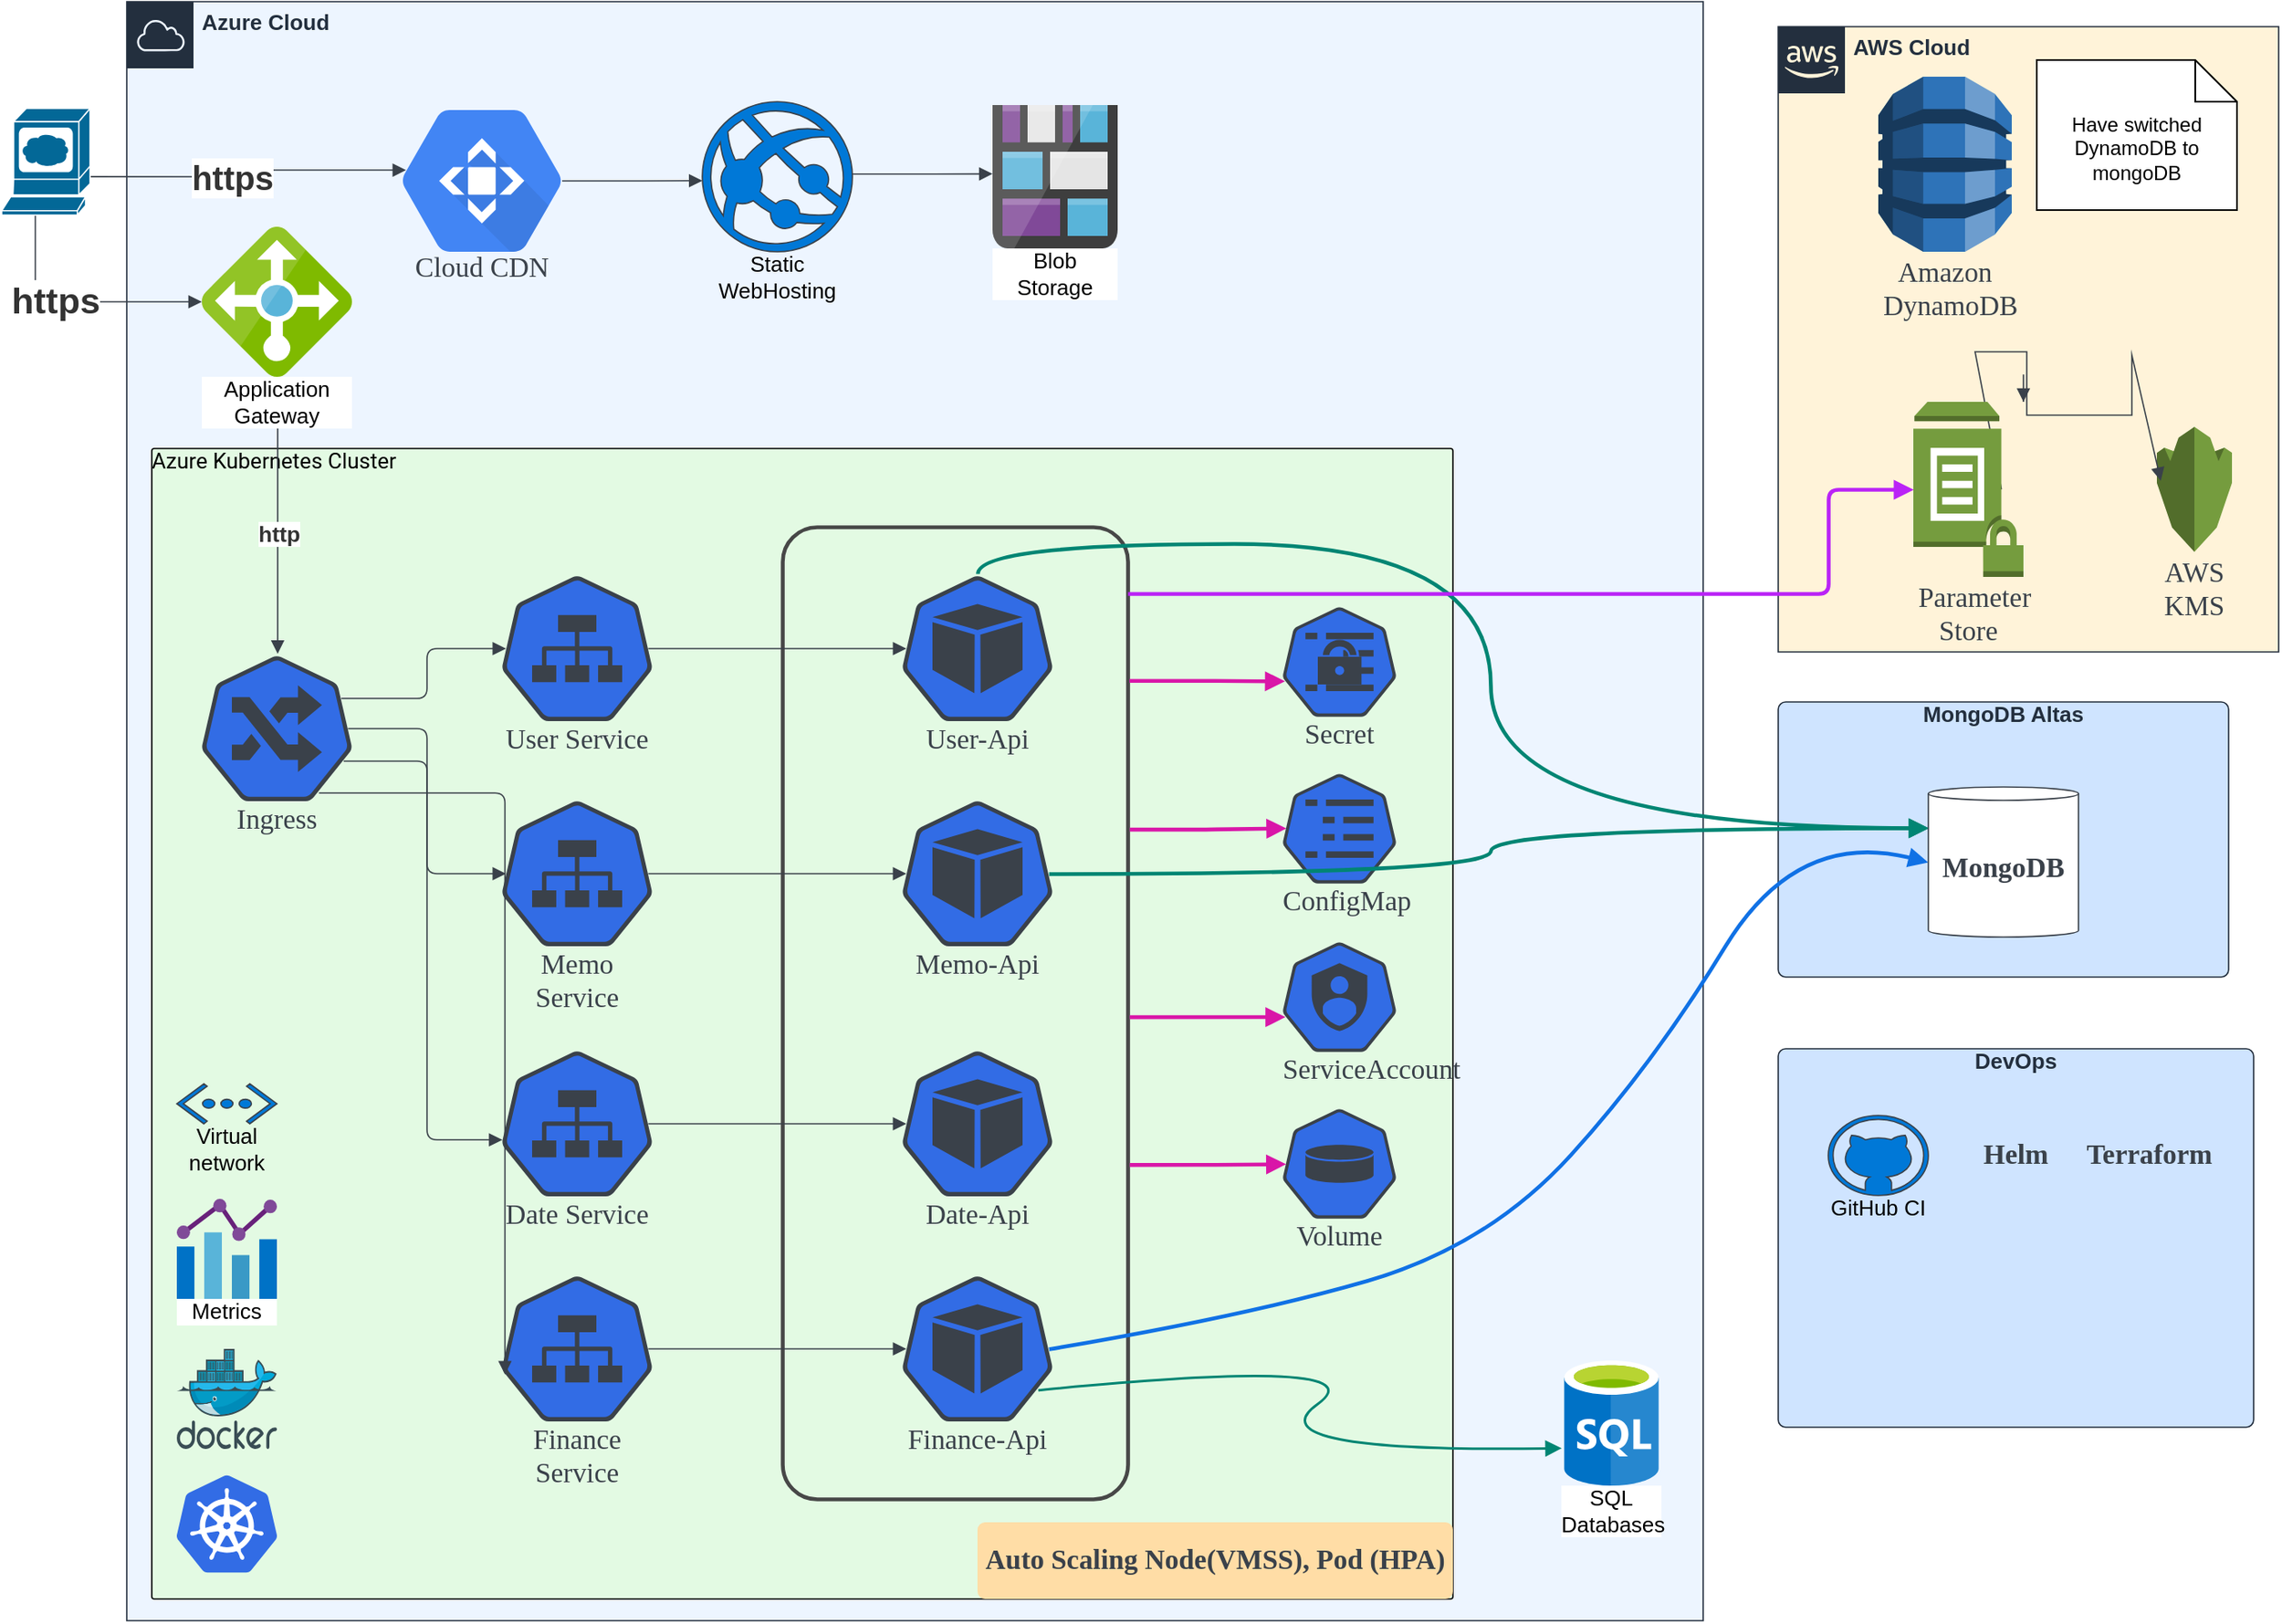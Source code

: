 <mxfile version="20.2.8" type="device"><diagram id="iez5mag5tnoifn4MWuMf" name="Page-1"><mxGraphModel dx="1955" dy="1018" grid="1" gridSize="10" guides="1" tooltips="1" connect="1" arrows="1" fold="1" page="1" pageScale="1" pageWidth="850" pageHeight="1100" background="none" math="0" shadow="0"><root><mxCell id="0"/><mxCell id="1" parent="0"/><UserObject label="Azure Cloud" lucidchartObjectId="eo8HAXTNlG60" id="YE3Bc1Ly-GMKidWYqyjZ-4"><mxCell style="html=1;overflow=block;blockSpacing=1;whiteSpace=wrap;shape=mxgraph.aws4.group;grIcon=mxgraph.aws4.group_aws_cloud;verticalAlign=top;align=left;grIconSize=40;spacingLeft=45;spacingTop=5;container=1;pointerEvents=0;collapsible=0;recursiveResize=0;fontSize=13;fontColor=#232f3e;fontStyle=1;spacing=0;strokeColor=#232f3e;strokeOpacity=100;fillOpacity=100;rounded=1;absoluteArcSize=1;arcSize=9;fillColor=#edf5ff;strokeWidth=0.8;" vertex="1" parent="1"><mxGeometry x="90" y="15" width="945" height="971" as="geometry"/></mxCell></UserObject><UserObject label="SQL Databases" lucidchartObjectId="Jy7H-GORN2o1" id="YE3Bc1Ly-GMKidWYqyjZ-10"><mxCell style="overflow=block;blockSpacing=1;whiteSpace=wrap;aspect=fixed;html=1;points=[];align=center;verticalAlign=top;image;image=img/lib/mscae/SQL_Database_generic.svg;fontSize=13;spacing=0;strokeColor=#3a414a;strokeOpacity=100;rounded=1;absoluteArcSize=1;arcSize=9;fillColor=#0072c6;strokeWidth=0.8;" vertex="1" parent="YE3Bc1Ly-GMKidWYqyjZ-4"><mxGeometry x="860" y="815" width="60" height="75" as="geometry"/></mxCell></UserObject><UserObject label="Azure Kubernetes Cluster" lucidchartObjectId="dr8He9vqIjjO" id="YE3Bc1Ly-GMKidWYqyjZ-5"><mxCell style="html=1;overflow=block;blockSpacing=1;whiteSpace=wrap;fontSize=13;fontFamily=Roboto;align=left;spacing=0;verticalAlign=top;fillOpacity=100;rounded=1;absoluteArcSize=1;arcSize=3;fillColor=#e3fae3;strokeWidth=0.8;container=1;pointerEvents=0;collapsible=0;recursiveResize=0;" vertex="1" parent="1"><mxGeometry x="105" y="283" width="780" height="690" as="geometry"/></mxCell></UserObject><UserObject label="AWS Cloud" lucidchartObjectId="0J7H7C4oCejB" id="YE3Bc1Ly-GMKidWYqyjZ-6"><mxCell style="html=1;overflow=block;blockSpacing=1;whiteSpace=wrap;shape=mxgraph.aws4.group;grIcon=mxgraph.aws4.group_aws_cloud_alt;verticalAlign=top;align=left;grIconSize=40;spacingLeft=45;spacingTop=5;container=1;pointerEvents=0;collapsible=0;recursiveResize=0;fontSize=13;fontColor=#232f3e;fontStyle=1;spacing=0;strokeColor=#232f3e;strokeOpacity=100;fillOpacity=100;rounded=1;absoluteArcSize=1;arcSize=9;fillColor=#fff3d9;strokeWidth=0.8;" vertex="1" parent="1"><mxGeometry x="1080" y="30" width="300" height="375" as="geometry"/></mxCell></UserObject><mxCell id="YE3Bc1Ly-GMKidWYqyjZ-69" value="Have switched DynamoDB to mongoDB" style="shape=note2;boundedLbl=1;whiteSpace=wrap;html=1;size=25;verticalAlign=top;align=center;" vertex="1" parent="YE3Bc1Ly-GMKidWYqyjZ-6"><mxGeometry x="155" y="20" width="120" height="90" as="geometry"/></mxCell><UserObject label="" lucidchartObjectId="307HYiEtavMO" id="YE3Bc1Ly-GMKidWYqyjZ-7"><mxCell style="html=1;overflow=block;blockSpacing=1;whiteSpace=wrap;rounded=1;arcSize=10;dashed=0;fillColor=#DBDBDB;gradientColor=none;verticalAlign=bottom;fontSize=13;spacing=0;strokeColor=#474747;fillOpacity=0;strokeWidth=2.3;container=1;pointerEvents=0;collapsible=0;recursiveResize=0;" vertex="1" parent="1"><mxGeometry x="483" y="330" width="207" height="583" as="geometry"/></mxCell></UserObject><UserObject label="MongoDB Altas" lucidchartObjectId="xM8HdvlKd6BG" id="YE3Bc1Ly-GMKidWYqyjZ-8"><mxCell style="html=1;overflow=block;blockSpacing=1;whiteSpace=wrap;verticalAlign=top;container=1;pointerEvents=0;collapsible=0;recursiveResize=0;fontSize=13;fontColor=#232f3e;fontStyle=1;spacing=0;strokeColor=#232f3e;strokeOpacity=100;fillOpacity=100;rounded=1;absoluteArcSize=1;arcSize=9;fillColor=#cfe4ff;strokeWidth=0.8;" vertex="1" parent="1"><mxGeometry x="1080" y="435" width="270" height="165" as="geometry"/></mxCell></UserObject><UserObject label="DevOps" lucidchartObjectId="qw9HXKqoaKra" id="YE3Bc1Ly-GMKidWYqyjZ-9"><mxCell style="html=1;overflow=block;blockSpacing=1;whiteSpace=wrap;verticalAlign=top;container=1;pointerEvents=0;collapsible=0;recursiveResize=0;fontSize=13;fontColor=#232f3e;fontStyle=1;spacing=0;strokeColor=#232f3e;strokeOpacity=100;fillOpacity=100;rounded=1;absoluteArcSize=1;arcSize=9;fillColor=#cfe4ff;strokeWidth=0.8;" vertex="1" parent="1"><mxGeometry x="1080" y="643" width="285" height="227" as="geometry"/></mxCell></UserObject><UserObject label="Terraform" lucidchartObjectId="vB9HROdH5dwt" id="YE3Bc1Ly-GMKidWYqyjZ-67"><mxCell style="html=1;overflow=block;blockSpacing=1;whiteSpace=wrap;fontSize=16.7;fontFamily=Liberation Serif;fontColor=#3a414a;fontStyle=1;spacing=3.8;strokeOpacity=0;fillOpacity=0;rounded=1;absoluteArcSize=1;arcSize=9;fillColor=#ffffff;strokeWidth=0.8;" vertex="1" parent="YE3Bc1Ly-GMKidWYqyjZ-9"><mxGeometry x="170" y="35.5" width="105" height="57" as="geometry"/></mxCell></UserObject><UserObject label="Helm" lucidchartObjectId="vB9HROdH5dwt" id="YE3Bc1Ly-GMKidWYqyjZ-62"><mxCell style="html=1;overflow=block;blockSpacing=1;whiteSpace=wrap;fontSize=16.7;fontFamily=Liberation Serif;fontColor=#3a414a;fontStyle=1;spacing=3.8;strokeOpacity=0;fillOpacity=0;rounded=1;absoluteArcSize=1;arcSize=9;fillColor=#ffffff;strokeWidth=0.8;" vertex="1" parent="YE3Bc1Ly-GMKidWYqyjZ-9"><mxGeometry x="90" y="35.5" width="105" height="57" as="geometry"/></mxCell></UserObject><UserObject label="AWS KMS" lucidchartObjectId="wB7HVdse71.k" id="YE3Bc1Ly-GMKidWYqyjZ-11"><mxCell style="html=1;overflow=block;blockSpacing=1;whiteSpace=wrap;shape=mxgraph.aws3.kms;labelPosition=center;verticalLabelPosition=bottom;align=center;verticalAlign=top;pointerEvents=1;fontSize=16.7;fontFamily=Liberation Serif;fontColor=#3a414a;spacing=3.8;strokeColor=#3a414a;strokeOpacity=100;rounded=1;absoluteArcSize=1;arcSize=9;fillColor=#759c3e;strokeWidth=0.8;" vertex="1" parent="1"><mxGeometry x="1307" y="270" width="45" height="75" as="geometry"/></mxCell></UserObject><UserObject label="" lucidchartObjectId="EB7HCXybfMkx" id="YE3Bc1Ly-GMKidWYqyjZ-12"><mxCell style="html=1;jettySize=18;whiteSpace=wrap;fontSize=13;strokeColor=#3a414a;strokeOpacity=100;strokeWidth=0.8;rounded=0;startArrow=none;endArrow=block;endFill=1;exitX=0.8;exitY=0.5;exitPerimeter=0;entryX=0.052;entryY=0.432;entryPerimeter=0;" edge="1" parent="1" source="YE3Bc1Ly-GMKidWYqyjZ-14" target="YE3Bc1Ly-GMKidWYqyjZ-11"><mxGeometry width="100" height="100" relative="1" as="geometry"><Array as="points"><mxPoint x="1198" y="225"/><mxPoint x="1229" y="225"/><mxPoint x="1229" y="263"/><mxPoint x="1292" y="263"/><mxPoint x="1292" y="227"/></Array></mxGeometry></mxCell></UserObject><UserObject label="Amazon DynamoDB" lucidchartObjectId="2H7HOcnEDufK" id="YE3Bc1Ly-GMKidWYqyjZ-13"><mxCell style="html=1;overflow=block;blockSpacing=1;whiteSpace=wrap;shape=mxgraph.aws3.dynamo_db;labelPosition=center;verticalLabelPosition=bottom;align=center;verticalAlign=top;pointerEvents=1;fontSize=16.7;fontFamily=Liberation Serif;fontColor=#3a414a;spacing=3.8;strokeColor=#3a414a;strokeOpacity=100;rounded=1;absoluteArcSize=1;arcSize=9;fillColor=#2e73b8;strokeWidth=0.8;" vertex="1" parent="1"><mxGeometry x="1140" y="60" width="80" height="105" as="geometry"/></mxCell></UserObject><UserObject label="Parameter Store" lucidchartObjectId="xI7HAmYK7eIa" id="YE3Bc1Ly-GMKidWYqyjZ-14"><mxCell style="html=1;overflow=block;blockSpacing=1;whiteSpace=wrap;shape=mxgraph.aws3.parameter_store;labelPosition=center;verticalLabelPosition=bottom;align=center;verticalAlign=top;pointerEvents=1;fontSize=16.7;fontFamily=Liberation Serif;fontColor=#3a414a;spacing=3.8;strokeColor=#3a414a;strokeOpacity=100;rounded=1;absoluteArcSize=1;arcSize=9;fillColor=#759c3e;strokeWidth=0.8;" vertex="1" parent="1"><mxGeometry x="1161" y="255" width="66" height="105" as="geometry"/></mxCell></UserObject><UserObject label="" lucidchartObjectId="EI7Hm8h2c58K" id="YE3Bc1Ly-GMKidWYqyjZ-15"><mxCell style="html=1;jettySize=18;whiteSpace=wrap;fontSize=13;strokeColor=#3a414a;strokeOpacity=100;strokeWidth=0.8;rounded=1;arcSize=12;edgeStyle=orthogonalEdgeStyle;startArrow=none;endArrow=block;endFill=1;exitY=0.013;exitPerimeter=0;entryY=0.013;entryPerimeter=0;" edge="1" parent="1" source="YE3Bc1Ly-GMKidWYqyjZ-14" target="YE3Bc1Ly-GMKidWYqyjZ-14"><mxGeometry width="100" height="100" relative="1" as="geometry"><Array as="points"><mxPoint x="1227" y="236" generated="1"/><mxPoint x="1227" y="236" generated="1"/></Array></mxGeometry></mxCell></UserObject><UserObject label="User Service" lucidchartObjectId="RL7HMk.XXMAM" id="YE3Bc1Ly-GMKidWYqyjZ-16"><mxCell style="overflow=block;blockSpacing=1;whiteSpace=wrap;html=1;verticalLabelPosition=bottom;verticalAlign=top;shape=mxgraph.kubernetes.icon;prIcon=svc;fontSize=16.7;fontFamily=Liberation Serif;fontColor=#3a414a;spacing=0;strokeColor=#3a414a;strokeOpacity=100;rounded=1;absoluteArcSize=1;arcSize=9;fillColor=#326ce5;strokeWidth=0.8;" vertex="1" parent="1"><mxGeometry x="315" y="358" width="90" height="90" as="geometry"/></mxCell></UserObject><UserObject label="Ingress" lucidchartObjectId="VL7HWF5iD1hL" id="YE3Bc1Ly-GMKidWYqyjZ-17"><mxCell style="overflow=block;blockSpacing=1;whiteSpace=wrap;html=1;verticalLabelPosition=bottom;verticalAlign=top;shape=mxgraph.kubernetes.icon;prIcon=ing;fontSize=16.7;fontFamily=Liberation Serif;fontColor=#3a414a;spacing=0;strokeColor=#3a414a;strokeOpacity=100;rounded=1;absoluteArcSize=1;arcSize=9;fillColor=#326ce5;strokeWidth=0.8;" vertex="1" parent="1"><mxGeometry x="135" y="406" width="90" height="90" as="geometry"/></mxCell></UserObject><UserObject label="Memo Service" lucidchartObjectId="-L7HvWZFdzon" id="YE3Bc1Ly-GMKidWYqyjZ-18"><mxCell style="overflow=block;blockSpacing=1;whiteSpace=wrap;html=1;verticalLabelPosition=bottom;verticalAlign=top;shape=mxgraph.kubernetes.icon;prIcon=svc;fontSize=16.7;fontFamily=Liberation Serif;fontColor=#3a414a;spacing=0;strokeColor=#3a414a;strokeOpacity=100;rounded=1;absoluteArcSize=1;arcSize=9;fillColor=#326ce5;strokeWidth=0.8;" vertex="1" parent="1"><mxGeometry x="315" y="493" width="90" height="90" as="geometry"/></mxCell></UserObject><UserObject label="Date Service" lucidchartObjectId="-L7Hn35cO1_D" id="YE3Bc1Ly-GMKidWYqyjZ-19"><mxCell style="overflow=block;blockSpacing=1;whiteSpace=wrap;html=1;verticalLabelPosition=bottom;verticalAlign=top;shape=mxgraph.kubernetes.icon;prIcon=svc;fontSize=16.7;fontFamily=Liberation Serif;fontColor=#3a414a;spacing=0;strokeColor=#3a414a;strokeOpacity=100;rounded=1;absoluteArcSize=1;arcSize=9;fillColor=#326ce5;strokeWidth=0.8;" vertex="1" parent="1"><mxGeometry x="315" y="643" width="90" height="90" as="geometry"/></mxCell></UserObject><UserObject label="Finance Service" lucidchartObjectId="_L7H5CKKUHMT" id="YE3Bc1Ly-GMKidWYqyjZ-20"><mxCell style="overflow=block;blockSpacing=1;whiteSpace=wrap;html=1;verticalLabelPosition=bottom;verticalAlign=top;shape=mxgraph.kubernetes.icon;prIcon=svc;fontSize=16.7;fontFamily=Liberation Serif;fontColor=#3a414a;spacing=0;strokeColor=#3a414a;strokeOpacity=100;rounded=1;absoluteArcSize=1;arcSize=9;fillColor=#326ce5;strokeWidth=0.8;" vertex="1" parent="1"><mxGeometry x="315" y="778" width="90" height="90" as="geometry"/></mxCell></UserObject><UserObject label="User-Api" lucidchartObjectId="NR7HnV0z3jz7" id="YE3Bc1Ly-GMKidWYqyjZ-21"><mxCell style="overflow=block;blockSpacing=1;whiteSpace=wrap;html=1;verticalLabelPosition=bottom;verticalAlign=top;shape=mxgraph.kubernetes.icon;prIcon=pod;fontSize=16.7;fontFamily=Liberation Serif;fontColor=#3a414a;spacing=0;strokeColor=#3a414a;strokeOpacity=100;rounded=1;absoluteArcSize=1;arcSize=9;fillColor=#326ce5;strokeWidth=0.8;" vertex="1" parent="1"><mxGeometry x="555" y="358" width="90" height="90" as="geometry"/></mxCell></UserObject><UserObject label="" lucidchartObjectId="QS7Hzk2GSIo6" id="YE3Bc1Ly-GMKidWYqyjZ-22"><mxCell style="html=1;jettySize=18;whiteSpace=wrap;fontSize=13;strokeColor=#3a414a;strokeOpacity=100;strokeWidth=0.8;rounded=1;arcSize=12;edgeStyle=orthogonalEdgeStyle;startArrow=none;endArrow=block;endFill=1;exitX=0.974;exitY=0.5;exitPerimeter=0;entryX=0.026;entryY=0.5;entryPerimeter=0;" edge="1" parent="1" source="YE3Bc1Ly-GMKidWYqyjZ-16" target="YE3Bc1Ly-GMKidWYqyjZ-21"><mxGeometry width="100" height="100" relative="1" as="geometry"><Array as="points"/></mxGeometry></mxCell></UserObject><UserObject label="Memo-Api" lucidchartObjectId="o17HdSo-2qoW" id="YE3Bc1Ly-GMKidWYqyjZ-23"><mxCell style="overflow=block;blockSpacing=1;whiteSpace=wrap;html=1;verticalLabelPosition=bottom;verticalAlign=top;shape=mxgraph.kubernetes.icon;prIcon=pod;fontSize=16.7;fontFamily=Liberation Serif;fontColor=#3a414a;spacing=0;strokeColor=#3a414a;strokeOpacity=100;rounded=1;absoluteArcSize=1;arcSize=9;fillColor=#326ce5;strokeWidth=0.8;" vertex="1" parent="1"><mxGeometry x="555" y="493" width="90" height="90" as="geometry"/></mxCell></UserObject><UserObject label="Date-Api" lucidchartObjectId="r17HqQbPQUKT" id="YE3Bc1Ly-GMKidWYqyjZ-24"><mxCell style="overflow=block;blockSpacing=1;whiteSpace=wrap;html=1;verticalLabelPosition=bottom;verticalAlign=top;shape=mxgraph.kubernetes.icon;prIcon=pod;fontSize=16.7;fontFamily=Liberation Serif;fontColor=#3a414a;spacing=0;strokeColor=#3a414a;strokeOpacity=100;rounded=1;absoluteArcSize=1;arcSize=9;fillColor=#326ce5;strokeWidth=0.8;" vertex="1" parent="1"><mxGeometry x="555" y="643" width="90" height="90" as="geometry"/></mxCell></UserObject><UserObject label="Finance-Api" lucidchartObjectId="t17HXoGgD~D." id="YE3Bc1Ly-GMKidWYqyjZ-25"><mxCell style="overflow=block;blockSpacing=1;whiteSpace=wrap;html=1;verticalLabelPosition=bottom;verticalAlign=top;shape=mxgraph.kubernetes.icon;prIcon=pod;fontSize=16.7;fontFamily=Liberation Serif;fontColor=#3a414a;spacing=0;strokeColor=#3a414a;strokeOpacity=100;rounded=1;absoluteArcSize=1;arcSize=9;fillColor=#326ce5;strokeWidth=0.8;" vertex="1" parent="1"><mxGeometry x="555" y="778" width="90" height="90" as="geometry"/></mxCell></UserObject><UserObject label="" lucidchartObjectId="K17HHo6SOe5k" id="YE3Bc1Ly-GMKidWYqyjZ-26"><mxCell style="html=1;jettySize=18;whiteSpace=wrap;fontSize=13;strokeColor=#3a414a;strokeOpacity=100;strokeWidth=0.8;rounded=1;arcSize=12;edgeStyle=orthogonalEdgeStyle;startArrow=none;endArrow=block;endFill=1;exitX=0.974;exitY=0.5;exitPerimeter=0;entryX=0.026;entryY=0.5;entryPerimeter=0;" edge="1" parent="1" source="YE3Bc1Ly-GMKidWYqyjZ-18" target="YE3Bc1Ly-GMKidWYqyjZ-23"><mxGeometry width="100" height="100" relative="1" as="geometry"><Array as="points"/></mxGeometry></mxCell></UserObject><UserObject label="" lucidchartObjectId="M17Hnh4Grw6." id="YE3Bc1Ly-GMKidWYqyjZ-27"><mxCell style="html=1;jettySize=18;whiteSpace=wrap;fontSize=13;strokeColor=#3a414a;strokeOpacity=100;strokeWidth=0.8;rounded=1;arcSize=12;edgeStyle=orthogonalEdgeStyle;startArrow=none;endArrow=block;endFill=1;exitX=0.974;exitY=0.5;exitPerimeter=0;entryX=0.026;entryY=0.5;entryPerimeter=0;" edge="1" parent="1" source="YE3Bc1Ly-GMKidWYqyjZ-19" target="YE3Bc1Ly-GMKidWYqyjZ-24"><mxGeometry width="100" height="100" relative="1" as="geometry"><Array as="points"/></mxGeometry></mxCell></UserObject><UserObject label="" lucidchartObjectId="O17HbglVqRkV" id="YE3Bc1Ly-GMKidWYqyjZ-28"><mxCell style="html=1;jettySize=18;whiteSpace=wrap;fontSize=13;strokeColor=#3a414a;strokeOpacity=100;strokeWidth=0.8;rounded=1;arcSize=12;edgeStyle=orthogonalEdgeStyle;startArrow=none;endArrow=block;endFill=1;exitX=0.974;exitY=0.5;exitPerimeter=0;entryX=0.026;entryY=0.5;entryPerimeter=0;" edge="1" parent="1" source="YE3Bc1Ly-GMKidWYqyjZ-20" target="YE3Bc1Ly-GMKidWYqyjZ-25"><mxGeometry width="100" height="100" relative="1" as="geometry"><Array as="points"/></mxGeometry></mxCell></UserObject><UserObject label="" lucidchartObjectId="A27Hl0iAb9PX" id="YE3Bc1Ly-GMKidWYqyjZ-29"><mxCell style="html=1;jettySize=18;whiteSpace=wrap;fontSize=13;strokeColor=#3a414a;strokeOpacity=100;strokeWidth=0.8;rounded=1;arcSize=12;edgeStyle=orthogonalEdgeStyle;startArrow=none;endArrow=block;endFill=1;exitX=0.929;exitY=0.299;exitPerimeter=0;entryX=0.026;entryY=0.5;entryPerimeter=0;" edge="1" parent="1" source="YE3Bc1Ly-GMKidWYqyjZ-17" target="YE3Bc1Ly-GMKidWYqyjZ-16"><mxGeometry width="100" height="100" relative="1" as="geometry"><Array as="points"/></mxGeometry></mxCell></UserObject><UserObject label="" lucidchartObjectId="_37H-b5UgBpF" id="YE3Bc1Ly-GMKidWYqyjZ-30"><mxCell style="html=1;jettySize=18;whiteSpace=wrap;fontSize=13;strokeColor=#3a414a;strokeOpacity=100;strokeWidth=0.8;rounded=1;arcSize=12;edgeStyle=orthogonalEdgeStyle;startArrow=none;endArrow=block;endFill=1;exitX=0.974;exitY=0.5;exitPerimeter=0;entryX=0.026;entryY=0.5;entryPerimeter=0;" edge="1" parent="1" source="YE3Bc1Ly-GMKidWYqyjZ-17" target="YE3Bc1Ly-GMKidWYqyjZ-18"><mxGeometry width="100" height="100" relative="1" as="geometry"><Array as="points"/></mxGeometry></mxCell></UserObject><UserObject label="" lucidchartObjectId="d47HOyovGk1T" id="YE3Bc1Ly-GMKidWYqyjZ-31"><mxCell style="html=1;jettySize=18;whiteSpace=wrap;fontSize=13;strokeColor=#3a414a;strokeOpacity=100;strokeWidth=0.8;rounded=1;arcSize=12;edgeStyle=orthogonalEdgeStyle;startArrow=none;endArrow=block;endFill=1;exitX=0.945;exitY=0.717;exitPerimeter=0;entryX=0.002;entryY=0.607;entryPerimeter=0;" edge="1" parent="1" source="YE3Bc1Ly-GMKidWYqyjZ-17" target="YE3Bc1Ly-GMKidWYqyjZ-19"><mxGeometry width="100" height="100" relative="1" as="geometry"><Array as="points"/></mxGeometry></mxCell></UserObject><UserObject label="" lucidchartObjectId="q47HVQD.2Q0r" id="YE3Bc1Ly-GMKidWYqyjZ-32"><mxCell style="html=1;jettySize=18;whiteSpace=wrap;fontSize=13;strokeColor=#3a414a;strokeOpacity=100;strokeWidth=0.8;rounded=1;arcSize=12;edgeStyle=orthogonalEdgeStyle;startArrow=none;endArrow=block;endFill=1;exitX=0.78;exitY=0.929;exitPerimeter=0;entryX=0.019;entryY=0.671;entryPerimeter=0;" edge="1" parent="1" source="YE3Bc1Ly-GMKidWYqyjZ-17" target="YE3Bc1Ly-GMKidWYqyjZ-20"><mxGeometry width="100" height="100" relative="1" as="geometry"><Array as="points"/></mxGeometry></mxCell></UserObject><UserObject label="ConfigMap" lucidchartObjectId="B_7HzbB4jBsD" id="YE3Bc1Ly-GMKidWYqyjZ-33"><mxCell style="overflow=block;blockSpacing=1;whiteSpace=wrap;html=1;verticalLabelPosition=bottom;verticalAlign=top;shape=mxgraph.kubernetes.icon;prIcon=cm;fontSize=16.7;fontFamily=Liberation Serif;fontColor=#3a414a;spacing=0;strokeColor=#3a414a;strokeOpacity=100;rounded=1;absoluteArcSize=1;arcSize=9;fillColor=#326ce5;strokeWidth=0.8;" vertex="1" parent="1"><mxGeometry x="783" y="477" width="68" height="68" as="geometry"/></mxCell></UserObject><UserObject label="Secret" lucidchartObjectId="N_7Hufulc6W6" id="YE3Bc1Ly-GMKidWYqyjZ-34"><mxCell style="overflow=block;blockSpacing=1;whiteSpace=wrap;html=1;verticalLabelPosition=bottom;verticalAlign=top;shape=mxgraph.kubernetes.icon;prIcon=secret;fontSize=16.7;fontFamily=Liberation Serif;fontColor=#3a414a;spacing=0;strokeColor=#3a414a;strokeOpacity=100;rounded=1;absoluteArcSize=1;arcSize=9;fillColor=#326ce5;strokeWidth=0.8;" vertex="1" parent="1"><mxGeometry x="783" y="377" width="68" height="68" as="geometry"/></mxCell></UserObject><UserObject label="" lucidchartObjectId="K~7HXmzCwO1U" id="YE3Bc1Ly-GMKidWYqyjZ-35"><mxCell style="html=1;jettySize=18;whiteSpace=wrap;fontSize=13;strokeColor=#d916a8;strokeOpacity=100;strokeWidth=2.3;rounded=1;arcSize=12;edgeStyle=orthogonalEdgeStyle;startArrow=none;endArrow=block;endFill=1;exitX=1.004;exitY=0.158;exitPerimeter=0;entryX=0.016;entryY=0.668;entryPerimeter=0;" edge="1" parent="1" source="YE3Bc1Ly-GMKidWYqyjZ-7" target="YE3Bc1Ly-GMKidWYqyjZ-34"><mxGeometry width="100" height="100" relative="1" as="geometry"><Array as="points"/></mxGeometry></mxCell></UserObject><UserObject label="" lucidchartObjectId="O~7Htv5x6wzX" id="YE3Bc1Ly-GMKidWYqyjZ-36"><mxCell style="html=1;jettySize=18;whiteSpace=wrap;fontSize=13;strokeColor=#d916a8;strokeOpacity=100;strokeWidth=2.3;rounded=1;arcSize=12;edgeStyle=orthogonalEdgeStyle;startArrow=none;endArrow=block;endFill=1;exitX=1.005;exitY=0.311;exitPerimeter=0;entryX=0.028;entryY=0.494;entryPerimeter=0;" edge="1" parent="1" source="YE3Bc1Ly-GMKidWYqyjZ-7" target="YE3Bc1Ly-GMKidWYqyjZ-33"><mxGeometry width="100" height="100" relative="1" as="geometry"><Array as="points"/></mxGeometry></mxCell></UserObject><UserObject label="ServiceAccount" lucidchartObjectId="jc8HZY4kkMUG" id="YE3Bc1Ly-GMKidWYqyjZ-37"><mxCell style="overflow=block;blockSpacing=1;whiteSpace=wrap;html=1;verticalLabelPosition=bottom;verticalAlign=top;shape=mxgraph.kubernetes.icon;prIcon=sa;fontSize=16.7;fontFamily=Liberation Serif;fontColor=#3a414a;spacing=0;strokeColor=#3a414a;strokeOpacity=100;rounded=1;absoluteArcSize=1;arcSize=9;fillColor=#326ce5;strokeWidth=0.8;" vertex="1" parent="1"><mxGeometry x="783" y="578" width="68" height="68" as="geometry"/></mxCell></UserObject><UserObject label="Volume" lucidchartObjectId="Oc8HvSjxRbeC" id="YE3Bc1Ly-GMKidWYqyjZ-38"><mxCell style="overflow=block;blockSpacing=1;whiteSpace=wrap;html=1;verticalLabelPosition=bottom;verticalAlign=top;shape=mxgraph.kubernetes.icon;prIcon=vol;fontSize=16.7;fontFamily=Liberation Serif;fontColor=#3a414a;spacing=0;strokeColor=#3a414a;strokeOpacity=100;rounded=1;absoluteArcSize=1;arcSize=9;fillColor=#326ce5;strokeWidth=0.8;" vertex="1" parent="1"><mxGeometry x="783" y="678" width="68" height="68" as="geometry"/></mxCell></UserObject><UserObject label="" lucidchartObjectId="4c8H4DtgG~-E" id="YE3Bc1Ly-GMKidWYqyjZ-39"><mxCell style="html=1;jettySize=18;whiteSpace=wrap;fontSize=13;strokeColor=#d916a8;strokeOpacity=100;strokeWidth=2.3;rounded=1;arcSize=12;edgeStyle=orthogonalEdgeStyle;startArrow=none;endArrow=block;endFill=1;exitX=1.005;exitY=0.504;exitPerimeter=0;entryX=0.02;entryY=0.673;entryPerimeter=0;" edge="1" parent="1" source="YE3Bc1Ly-GMKidWYqyjZ-7" target="YE3Bc1Ly-GMKidWYqyjZ-37"><mxGeometry width="100" height="100" relative="1" as="geometry"><Array as="points"/></mxGeometry></mxCell></UserObject><UserObject label="" lucidchartObjectId=".c8HrIHQ2dYn" id="YE3Bc1Ly-GMKidWYqyjZ-40"><mxCell style="html=1;jettySize=18;whiteSpace=wrap;fontSize=13;strokeColor=#d916a8;strokeOpacity=100;strokeWidth=2.3;rounded=1;arcSize=12;edgeStyle=orthogonalEdgeStyle;startArrow=none;endArrow=block;endFill=1;exitX=1.005;exitY=0.656;exitPerimeter=0;entryX=0.026;entryY=0.5;entryPerimeter=0;" edge="1" parent="1" source="YE3Bc1Ly-GMKidWYqyjZ-7" target="YE3Bc1Ly-GMKidWYqyjZ-38"><mxGeometry width="100" height="100" relative="1" as="geometry"><Array as="points"/></mxGeometry></mxCell></UserObject><UserObject label="" lucidchartObjectId="8e8Hsy.v~sSY" id="YE3Bc1Ly-GMKidWYqyjZ-41"><mxCell style="html=1;jettySize=18;whiteSpace=wrap;fontSize=13;strokeColor=#008573;strokeOpacity=100;strokeWidth=1.5;rounded=1;arcSize=12;curved=1;startArrow=none;endArrow=block;endFill=1;exitX=0.902;exitY=0.773;exitPerimeter=0;entryX=0;entryY=0.698;entryPerimeter=0;" edge="1" parent="1" source="YE3Bc1Ly-GMKidWYqyjZ-25" target="YE3Bc1Ly-GMKidWYqyjZ-10"><mxGeometry width="100" height="100" relative="1" as="geometry"><Array as="points"><mxPoint x="844" y="827"/><mxPoint x="763" y="885"/></Array></mxGeometry></mxCell></UserObject><UserObject label="" lucidchartObjectId="af8H0TJsFJQb" id="YE3Bc1Ly-GMKidWYqyjZ-42"><mxCell style="html=1;jettySize=18;whiteSpace=wrap;fontSize=13;strokeColor=#008573;strokeOpacity=100;strokeWidth=2.3;rounded=1;arcSize=12;edgeStyle=orthogonalEdgeStyle;startArrow=none;endArrow=block;endFill=1;exitX=0.974;exitY=0.5;exitPerimeter=0;entryX=0;entryY=0;entryPerimeter=0;entryDx=0;entryDy=24.5;curved=1;" edge="1" parent="1" source="YE3Bc1Ly-GMKidWYqyjZ-23" target="YE3Bc1Ly-GMKidWYqyjZ-50"><mxGeometry width="100" height="100" relative="1" as="geometry"/></mxCell></UserObject><UserObject label="" lucidchartObjectId="Og8HGC_lVmNl" id="YE3Bc1Ly-GMKidWYqyjZ-43"><mxCell style="html=1;jettySize=18;whiteSpace=wrap;fontSize=13;strokeColor=#008573;strokeOpacity=100;strokeWidth=2.3;rounded=1;arcSize=12;edgeStyle=orthogonalEdgeStyle;startArrow=none;endArrow=block;endFill=1;exitX=0.5;exitY=0;exitPerimeter=0;entryX=0;entryY=0;entryPerimeter=0;entryDx=0;entryDy=24.5;curved=1;" edge="1" parent="1" source="YE3Bc1Ly-GMKidWYqyjZ-21" target="YE3Bc1Ly-GMKidWYqyjZ-50"><mxGeometry width="100" height="100" relative="1" as="geometry"/></mxCell></UserObject><UserObject label="" lucidchartObjectId="kh8HRvQD2Z.C" id="YE3Bc1Ly-GMKidWYqyjZ-44"><mxCell style="html=1;jettySize=18;whiteSpace=wrap;fontSize=13;strokeColor=#ba23f6;strokeOpacity=100;strokeWidth=2.3;rounded=1;arcSize=12;edgeStyle=orthogonalEdgeStyle;startArrow=none;endArrow=block;endFill=1;entryX=0;entryY=0.5;entryPerimeter=0;" edge="1" parent="1" target="YE3Bc1Ly-GMKidWYqyjZ-14"><mxGeometry width="100" height="100" relative="1" as="geometry"><Array as="points"><mxPoint x="1110" y="370"/><mxPoint x="1110" y="308"/></Array><mxPoint x="690" y="370" as="sourcePoint"/></mxGeometry></mxCell></UserObject><UserObject label="" lucidchartObjectId="wi8HI1kBwmHy" id="YE3Bc1Ly-GMKidWYqyjZ-45"><mxCell style="html=1;jettySize=18;whiteSpace=wrap;fontSize=13;strokeColor=#1071e5;strokeOpacity=100;strokeWidth=2.3;rounded=1;arcSize=12;curved=1;startArrow=none;endArrow=block;endFill=1;exitX=0.974;exitY=0.5;exitPerimeter=0;entryX=-0.004;entryY=0.5;entryPerimeter=0;" edge="1" parent="1" source="YE3Bc1Ly-GMKidWYqyjZ-25" target="YE3Bc1Ly-GMKidWYqyjZ-50"><mxGeometry width="100" height="100" relative="1" as="geometry"><Array as="points"><mxPoint x="761" y="803"/><mxPoint x="906" y="761"/><mxPoint x="1005" y="652"/><mxPoint x="1091" y="511"/></Array></mxGeometry></mxCell></UserObject><UserObject label="" lucidchartObjectId="qw8HlD3jlouT" id="YE3Bc1Ly-GMKidWYqyjZ-46"><mxCell style="overflow=block;blockSpacing=1;whiteSpace=wrap;aspect=fixed;html=1;points=[];align=center;verticalAlign=top;image;image=img/lib/mscae/Kubernetes.svg;fontSize=13;spacing=0;strokeColor=#3a414a;strokeOpacity=100;rounded=1;absoluteArcSize=1;arcSize=9;fillColor=#326ce5;strokeWidth=0.8;" vertex="1" parent="1"><mxGeometry x="120" y="898" width="60" height="60" as="geometry"/></mxCell></UserObject><UserObject label="" lucidchartObjectId="Dw8HPo1ky2i0" id="YE3Bc1Ly-GMKidWYqyjZ-47"><mxCell style="overflow=block;blockSpacing=1;whiteSpace=wrap;aspect=fixed;html=1;points=[];align=center;verticalAlign=top;image;image=img/lib/mscae/Docker.svg;fontSize=13;spacing=0;strokeColor=#3a414a;strokeOpacity=100;rounded=1;absoluteArcSize=1;arcSize=9;fillColor=#00AADA;strokeWidth=0.8;" vertex="1" parent="1"><mxGeometry x="120" y="823" width="60" height="60" as="geometry"/></mxCell></UserObject><UserObject label="Auto Scaling Node(VMSS), Pod (HPA)" lucidchartObjectId="iz8HQ7OJLaCb" id="YE3Bc1Ly-GMKidWYqyjZ-48"><mxCell style="html=1;overflow=block;blockSpacing=1;whiteSpace=wrap;fontSize=16.7;fontFamily=Liberation Serif;fontColor=#3a414a;fontStyle=1;spacing=3.8;strokeOpacity=0;fillOpacity=100;rounded=1;absoluteArcSize=1;arcSize=9;fillColor=#ffdda6;strokeWidth=0.8;" vertex="1" parent="1"><mxGeometry x="600" y="927" width="285" height="46" as="geometry"/></mxCell></UserObject><UserObject label="Metrics" lucidchartObjectId="rF8HAXs1x6GF" id="YE3Bc1Ly-GMKidWYqyjZ-49"><mxCell style="overflow=block;blockSpacing=1;whiteSpace=wrap;aspect=fixed;html=1;points=[];align=center;verticalAlign=top;image;image=img/lib/mscae/Chart.svg;fontSize=13;spacing=0;strokeColor=#3a414a;strokeOpacity=100;rounded=1;absoluteArcSize=1;arcSize=9;fillColor=#59B4D9;strokeWidth=0.8;" vertex="1" parent="1"><mxGeometry x="120" y="733" width="60" height="60" as="geometry"/></mxCell></UserObject><UserObject label="MongoDB" lucidchartObjectId="wL8Hao-gcqhv" id="YE3Bc1Ly-GMKidWYqyjZ-50"><mxCell style="html=1;overflow=block;blockSpacing=1;whiteSpace=wrap;shape=cylinder3;size=4;anchorPointDirection=0;boundedLbl=1;fontSize=16.7;fontFamily=Liberation Serif;fontColor=#3a414a;fontStyle=1;spacing=3.8;strokeColor=#3a414a;strokeOpacity=100;rounded=1;absoluteArcSize=1;arcSize=9;strokeWidth=0.8;" vertex="1" parent="1"><mxGeometry x="1170" y="486" width="90" height="90" as="geometry"/></mxCell></UserObject><UserObject label="Virtual network" lucidchartObjectId="-S8HWcHw_5KH" id="YE3Bc1Ly-GMKidWYqyjZ-51"><mxCell style="html=1;overflow=block;blockSpacing=1;whiteSpace=wrap;verticalLabelPosition=bottom;verticalAlign=top;shape=mxgraph.azure.virtual_network;fontSize=13;spacing=0;strokeColor=#3a414a;strokeOpacity=100;rounded=1;absoluteArcSize=1;arcSize=9;fillColor=#0078d7;strokeWidth=0.8;" vertex="1" parent="1"><mxGeometry x="120" y="664" width="60" height="24" as="geometry"/></mxCell></UserObject><UserObject label="Blob Storage" lucidchartObjectId="CX8HE4lk0-Ca" id="YE3Bc1Ly-GMKidWYqyjZ-52"><mxCell style="overflow=block;blockSpacing=1;whiteSpace=wrap;aspect=fixed;html=1;points=[];align=center;verticalAlign=top;image;image=img/lib/mscae/Blog_Storage.svg;fontSize=13;spacing=0;strokeColor=#3a414a;strokeOpacity=100;rounded=1;absoluteArcSize=1;arcSize=9;fillColor=#59B4D9;strokeWidth=0.8;" vertex="1" parent="1"><mxGeometry x="609" y="77" width="75" height="86" as="geometry"/></mxCell></UserObject><UserObject label="Static  WebHosting" lucidchartObjectId="bY8H4m5sVdLu" id="YE3Bc1Ly-GMKidWYqyjZ-53"><mxCell style="html=1;overflow=block;blockSpacing=1;whiteSpace=wrap;verticalLabelPosition=bottom;verticalAlign=top;shape=mxgraph.azure.azure_website;fontSize=13;spacing=0;strokeColor=#3a414a;strokeOpacity=100;rounded=1;absoluteArcSize=1;arcSize=9;fillColor=#0078d7;strokeWidth=0.8;" vertex="1" parent="1"><mxGeometry x="435" y="75" width="90" height="90" as="geometry"/></mxCell></UserObject><UserObject label="Cloud CDN" lucidchartObjectId="8Y8H5g64DuUp" id="YE3Bc1Ly-GMKidWYqyjZ-54"><mxCell style="overflow=block;blockSpacing=1;whiteSpace=wrap;html=1;verticalLabelPosition=bottom;verticalAlign=top;shape=mxgraph.gcp2.cloud_cdn;fontSize=16.7;fontFamily=Liberation Serif;fontColor=#3a414a;spacing=0;strokeColor=#3a414a;strokeOpacity=100;fillOpacity=100;fillColor=#4285f4;strokeWidth=0.8;" vertex="1" parent="1"><mxGeometry x="255" y="80" width="96" height="85" as="geometry"/></mxCell></UserObject><UserObject label="" lucidchartObjectId="NZ8HSmvaJmdT" id="YE3Bc1Ly-GMKidWYqyjZ-55"><mxCell style="html=1;jettySize=18;whiteSpace=wrap;fontSize=13;strokeColor=#3a414a;strokeOpacity=100;strokeWidth=0.8;rounded=1;arcSize=12;edgeStyle=orthogonalEdgeStyle;startArrow=none;endArrow=block;endFill=1;exitX=1;exitY=0.482;exitPerimeter=0;entryX=0;entryY=0.48;entryPerimeter=0;" edge="1" parent="1" source="YE3Bc1Ly-GMKidWYqyjZ-53" target="YE3Bc1Ly-GMKidWYqyjZ-52"><mxGeometry width="100" height="100" relative="1" as="geometry"><Array as="points"/></mxGeometry></mxCell></UserObject><UserObject label="" lucidchartObjectId="QZ8HzqZR1ums" id="YE3Bc1Ly-GMKidWYqyjZ-56"><mxCell style="html=1;jettySize=18;whiteSpace=wrap;fontSize=13;strokeColor=#3a414a;strokeOpacity=100;strokeWidth=0.8;rounded=1;arcSize=12;edgeStyle=orthogonalEdgeStyle;startArrow=none;endArrow=block;endFill=1;exitX=1;exitY=0.5;exitPerimeter=0;entryX=0.001;entryY=0.526;entryPerimeter=0;" edge="1" parent="1" source="YE3Bc1Ly-GMKidWYqyjZ-54" target="YE3Bc1Ly-GMKidWYqyjZ-53"><mxGeometry width="100" height="100" relative="1" as="geometry"><Array as="points"/></mxGeometry></mxCell></UserObject><UserObject label="" lucidchartObjectId="VZ8HKjY8Vz_7" id="YE3Bc1Ly-GMKidWYqyjZ-57"><mxCell style="html=1;jettySize=18;whiteSpace=wrap;fontSize=13;strokeColor=#3a414a;strokeOpacity=100;strokeWidth=0.8;rounded=1;arcSize=12;edgeStyle=orthogonalEdgeStyle;startArrow=none;endArrow=block;endFill=1;exitX=0.381;exitY=1;exitPerimeter=0;entryX=0;entryY=0.5;entryPerimeter=0;" edge="1" parent="1" source="YE3Bc1Ly-GMKidWYqyjZ-65" target="YE3Bc1Ly-GMKidWYqyjZ-66"><mxGeometry width="100" height="100" relative="1" as="geometry"><Array as="points"/></mxGeometry></mxCell></UserObject><mxCell id="YE3Bc1Ly-GMKidWYqyjZ-58" value="https" style="text;html=1;resizable=0;labelBackgroundColor=default;align=center;verticalAlign=middle;fontStyle=1;fontColor=#333333;fontSize=21.7;" vertex="1" parent="YE3Bc1Ly-GMKidWYqyjZ-57"><mxGeometry x="-0.166" relative="1" as="geometry"/></mxCell><UserObject label="" lucidchartObjectId="~08HDlBUwD_O" id="YE3Bc1Ly-GMKidWYqyjZ-59"><mxCell style="html=1;jettySize=18;whiteSpace=wrap;fontSize=13;strokeColor=#3a414a;strokeOpacity=100;strokeWidth=0.8;rounded=1;arcSize=12;edgeStyle=orthogonalEdgeStyle;startArrow=none;endArrow=block;endFill=1;exitX=1;exitY=0.64;exitPerimeter=0;entryX=0.025;entryY=0.424;entryPerimeter=0;" edge="1" parent="1" source="YE3Bc1Ly-GMKidWYqyjZ-65" target="YE3Bc1Ly-GMKidWYqyjZ-54"><mxGeometry width="100" height="100" relative="1" as="geometry"><Array as="points"/></mxGeometry></mxCell></UserObject><mxCell id="YE3Bc1Ly-GMKidWYqyjZ-60" value="https" style="text;html=1;resizable=0;labelBackgroundColor=default;align=center;verticalAlign=middle;fontStyle=1;fontColor=#333333;fontSize=20;" vertex="1" parent="YE3Bc1Ly-GMKidWYqyjZ-59"><mxGeometry x="-0.128" relative="1" as="geometry"/></mxCell><UserObject label="GitHub CI" lucidchartObjectId="rx9HRT4LBQDA" id="YE3Bc1Ly-GMKidWYqyjZ-61"><mxCell style="html=1;overflow=block;blockSpacing=1;whiteSpace=wrap;verticalLabelPosition=bottom;verticalAlign=top;shape=mxgraph.azure.github_code;fontSize=13;spacing=0;strokeColor=#3a414a;strokeOpacity=100;rounded=1;absoluteArcSize=1;arcSize=9;fillColor=#0078d7;strokeWidth=0.8;" vertex="1" parent="1"><mxGeometry x="1110" y="683" width="60" height="48" as="geometry"/></mxCell></UserObject><UserObject label="" lucidchartObjectId="j39HOHzePICw" id="YE3Bc1Ly-GMKidWYqyjZ-63"><mxCell style="html=1;jettySize=18;whiteSpace=wrap;fontSize=13;strokeColor=#3a414a;strokeOpacity=100;strokeWidth=0.8;rounded=1;arcSize=12;edgeStyle=orthogonalEdgeStyle;startArrow=none;endArrow=block;endFill=1;exitX=0.505;exitY=1;exitPerimeter=0;entryX=0.505;entryY=0.001;entryPerimeter=0;" edge="1" parent="1" source="YE3Bc1Ly-GMKidWYqyjZ-66" target="YE3Bc1Ly-GMKidWYqyjZ-17"><mxGeometry width="100" height="100" relative="1" as="geometry"><Array as="points"/></mxGeometry></mxCell></UserObject><mxCell id="YE3Bc1Ly-GMKidWYqyjZ-64" value="http" style="text;html=1;resizable=0;labelBackgroundColor=default;align=center;verticalAlign=middle;fontStyle=1;fontColor=#333333;fontSize=13.3;" vertex="1" parent="YE3Bc1Ly-GMKidWYqyjZ-63"><mxGeometry x="0.126" relative="1" as="geometry"/></mxCell><UserObject label="" lucidchartObjectId="NGHIq_rT8nE0" id="YE3Bc1Ly-GMKidWYqyjZ-65"><mxCell style="html=1;overflow=block;blockSpacing=1;whiteSpace=wrap;shape=mxgraph.cisco.computers_and_peripherals.web_browser;verticalLabelPosition=bottom;verticalAlign=top;fillColor=#036897;strokeColor=#ffffff;fontSize=13;spacing=0;strokeOpacity=100;rounded=1;absoluteArcSize=1;arcSize=9;strokeWidth=0.8;" vertex="1" parent="1"><mxGeometry x="15" y="79" width="53" height="64" as="geometry"/></mxCell></UserObject><UserObject label="Application Gateway" lucidchartObjectId="7SJI5CTRFMip" id="YE3Bc1Ly-GMKidWYqyjZ-66"><mxCell style="overflow=block;blockSpacing=1;whiteSpace=wrap;aspect=fixed;html=1;points=[];align=center;verticalAlign=top;image;image=img/lib/mscae/Load_Balancer_feature.svg;fontSize=13;spacing=0;strokeColor=#3a414a;strokeOpacity=100;rounded=1;absoluteArcSize=1;arcSize=9;fillColor=#7FBA00;strokeWidth=0.8;" vertex="1" parent="1"><mxGeometry x="135" y="150" width="90" height="90" as="geometry"/></mxCell></UserObject></root></mxGraphModel></diagram></mxfile>